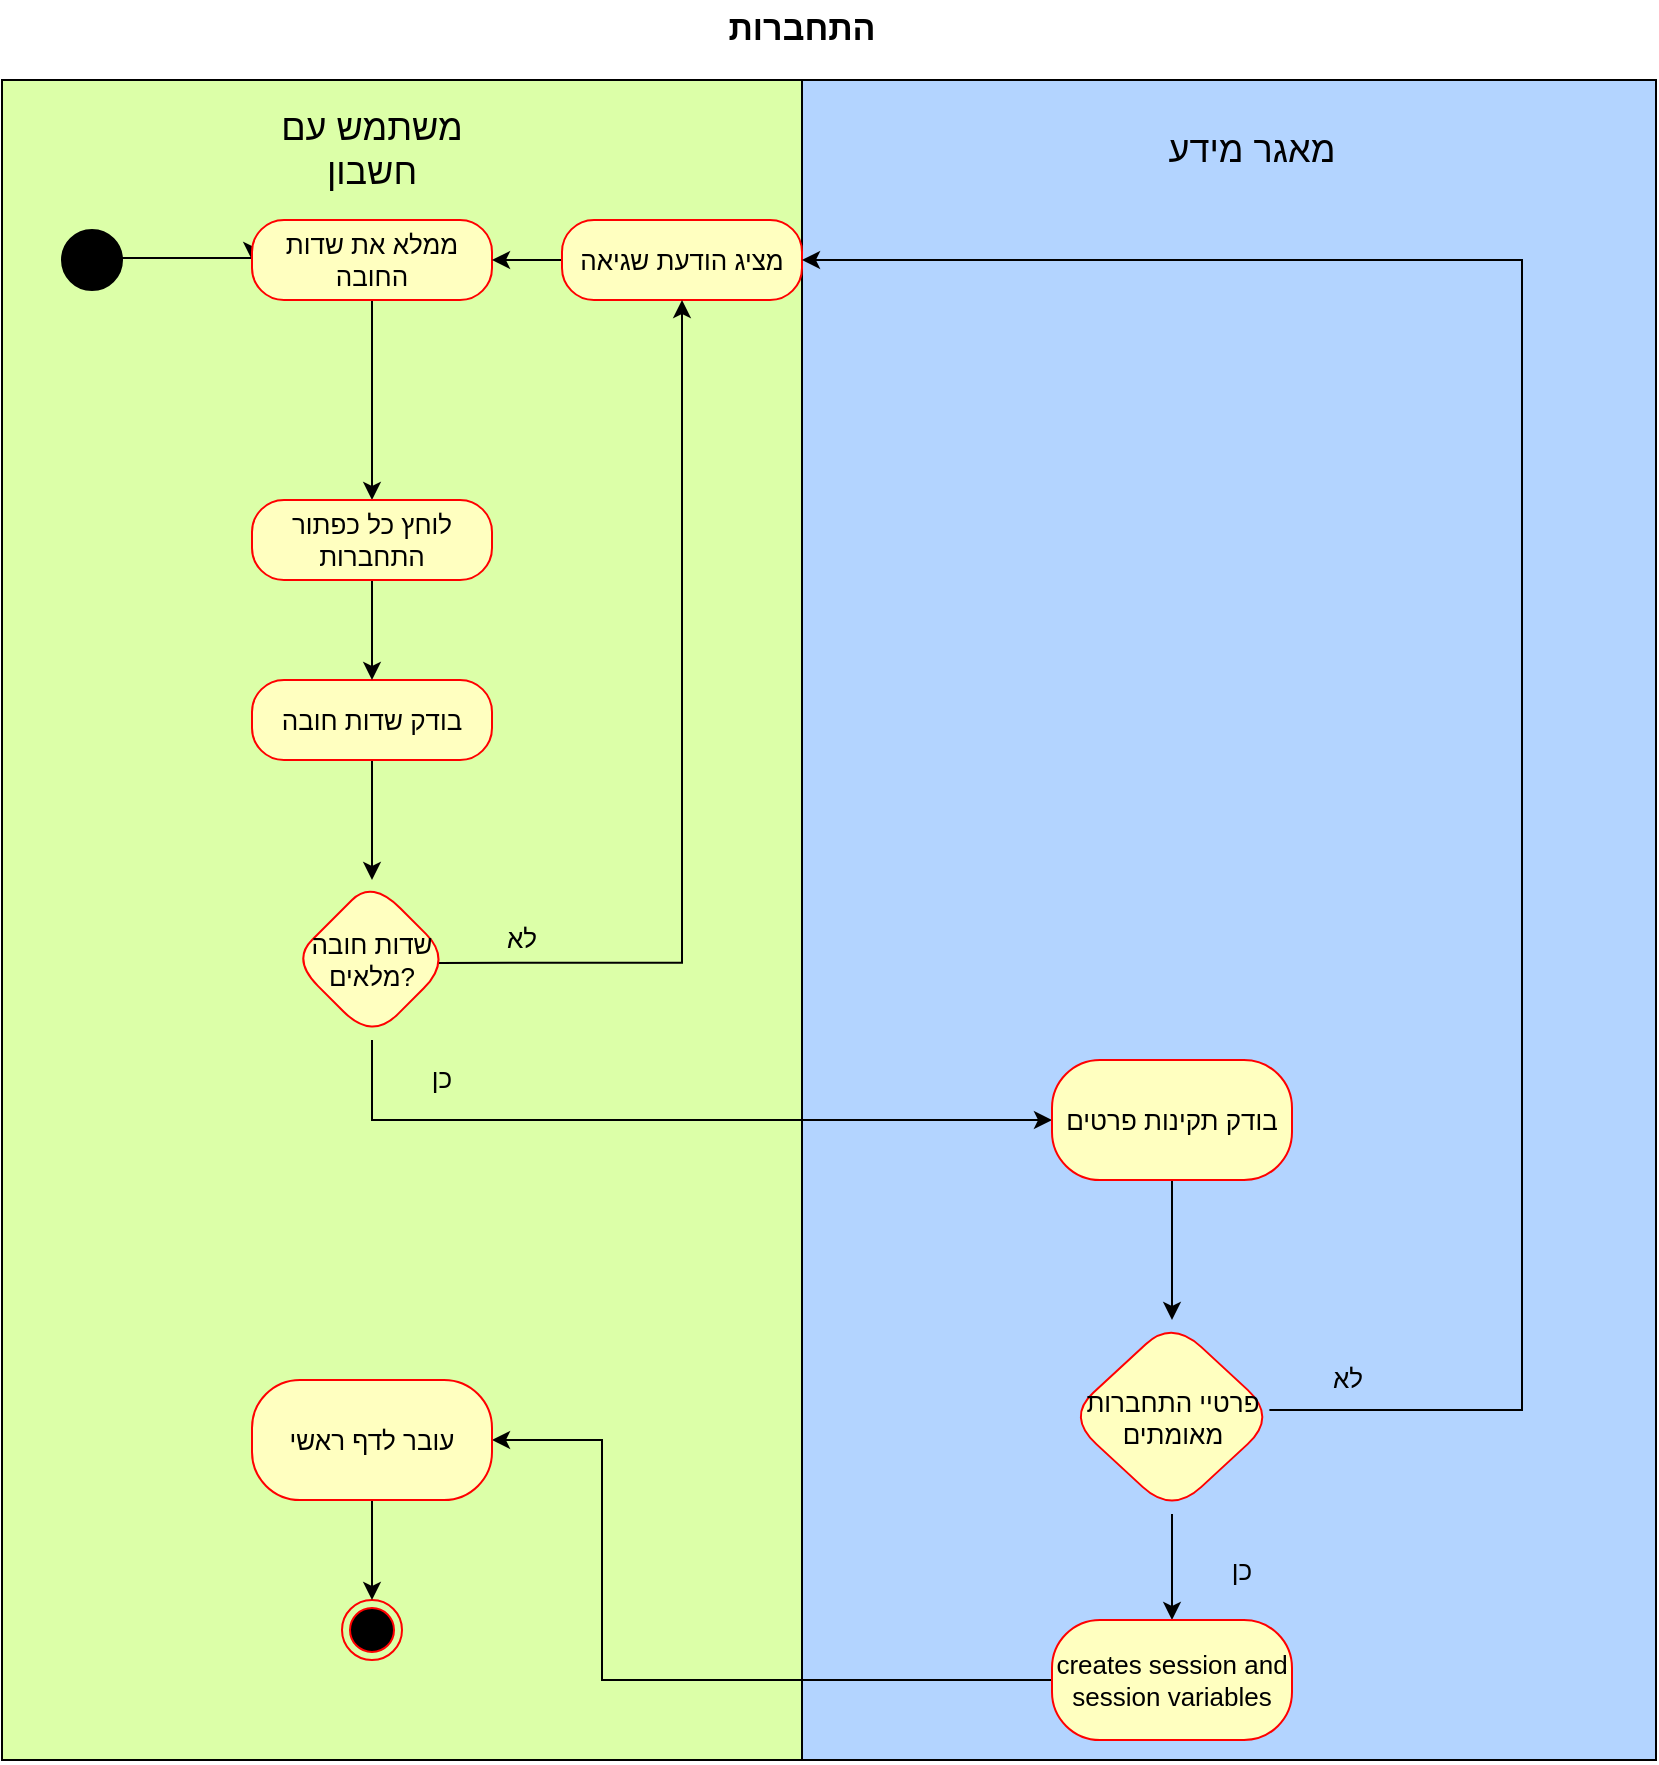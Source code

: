 <mxfile version="15.4.0" type="device"><diagram id="9D5kegVRRnB1ps1wEYzv" name="Page-1"><mxGraphModel dx="1024" dy="584" grid="1" gridSize="10" guides="1" tooltips="1" connect="1" arrows="1" fold="1" page="1" pageScale="1" pageWidth="827" pageHeight="1169" math="0" shadow="0"><root><mxCell id="0"/><mxCell id="1" parent="0"/><mxCell id="XrmsDFuFnRrEpZTlo_e4-1" value="" style="rounded=0;whiteSpace=wrap;html=1;fillColor=#B3D4FF;" vertex="1" parent="1"><mxGeometry x="400" y="1000" width="427" height="840" as="geometry"/></mxCell><mxCell id="XrmsDFuFnRrEpZTlo_e4-2" value="" style="rounded=0;whiteSpace=wrap;html=1;fillColor=#DCFFA8;" vertex="1" parent="1"><mxGeometry y="1000" width="400" height="840" as="geometry"/></mxCell><mxCell id="XrmsDFuFnRrEpZTlo_e4-3" value="" style="endArrow=none;html=1;rounded=0;" edge="1" parent="1"><mxGeometry width="50" height="50" relative="1" as="geometry"><mxPoint x="400" y="1840" as="sourcePoint"/><mxPoint x="400" y="1000" as="targetPoint"/></mxGeometry></mxCell><mxCell id="XrmsDFuFnRrEpZTlo_e4-4" value="&lt;span style=&quot;font-size: 18px&quot;&gt;משתמש עם חשבון&lt;/span&gt;" style="text;html=1;strokeColor=none;fillColor=none;align=center;verticalAlign=middle;whiteSpace=wrap;rounded=0;" vertex="1" parent="1"><mxGeometry x="115" y="1020" width="140" height="30" as="geometry"/></mxCell><mxCell id="XrmsDFuFnRrEpZTlo_e4-5" value="&lt;font style=&quot;font-size: 18px&quot;&gt;מאגר מידע&lt;/font&gt;" style="text;html=1;strokeColor=none;fillColor=none;align=center;verticalAlign=middle;whiteSpace=wrap;rounded=0;" vertex="1" parent="1"><mxGeometry x="570" y="1020" width="110" height="30" as="geometry"/></mxCell><mxCell id="XrmsDFuFnRrEpZTlo_e4-6" value="" style="edgeStyle=orthogonalEdgeStyle;rounded=0;orthogonalLoop=1;jettySize=auto;html=1;entryX=0;entryY=0.5;entryDx=0;entryDy=0;" edge="1" parent="1" source="XrmsDFuFnRrEpZTlo_e4-7" target="XrmsDFuFnRrEpZTlo_e4-13"><mxGeometry relative="1" as="geometry"><Array as="points"><mxPoint x="125" y="1089"/></Array><mxPoint x="110.75" y="1088.575" as="targetPoint"/></mxGeometry></mxCell><mxCell id="XrmsDFuFnRrEpZTlo_e4-7" value="" style="ellipse;whiteSpace=wrap;html=1;aspect=fixed;fontSize=18;fillColor=#000000;" vertex="1" parent="1"><mxGeometry x="30" y="1075" width="30" height="30" as="geometry"/></mxCell><mxCell id="XrmsDFuFnRrEpZTlo_e4-8" value="" style="ellipse;html=1;shape=endState;fillColor=#000000;strokeColor=#ff0000;fontSize=11;" vertex="1" parent="1"><mxGeometry x="170" y="1760" width="30" height="30" as="geometry"/></mxCell><mxCell id="XrmsDFuFnRrEpZTlo_e4-9" value="התחברות" style="text;html=1;strokeColor=none;fillColor=none;align=center;verticalAlign=middle;whiteSpace=wrap;rounded=0;fontStyle=1;fontSize=17;" vertex="1" parent="1"><mxGeometry x="350" y="960" width="100" height="30" as="geometry"/></mxCell><mxCell id="XrmsDFuFnRrEpZTlo_e4-10" value="&lt;font style=&quot;font-size: 13px&quot;&gt;כן&lt;/font&gt;" style="text;html=1;strokeColor=none;fillColor=none;align=center;verticalAlign=middle;whiteSpace=wrap;rounded=0;" vertex="1" parent="1"><mxGeometry x="585" y="1735.5" width="70" height="18" as="geometry"/></mxCell><mxCell id="XrmsDFuFnRrEpZTlo_e4-11" value="&lt;span style=&quot;font-size: 13px&quot;&gt;לא&lt;/span&gt;" style="text;html=1;strokeColor=none;fillColor=none;align=center;verticalAlign=middle;whiteSpace=wrap;rounded=0;" vertex="1" parent="1"><mxGeometry x="637.5" y="1640" width="70" height="18" as="geometry"/></mxCell><mxCell id="XrmsDFuFnRrEpZTlo_e4-12" style="edgeStyle=orthogonalEdgeStyle;rounded=0;orthogonalLoop=1;jettySize=auto;html=1;fontSize=13;entryX=0.5;entryY=0;entryDx=0;entryDy=0;" edge="1" parent="1" source="XrmsDFuFnRrEpZTlo_e4-13" target="XrmsDFuFnRrEpZTlo_e4-20"><mxGeometry relative="1" as="geometry"><mxPoint x="185" y="1210" as="targetPoint"/></mxGeometry></mxCell><mxCell id="XrmsDFuFnRrEpZTlo_e4-13" value="&lt;font style=&quot;font-size: 13px&quot;&gt;ממלא את שדות החובה&lt;/font&gt;" style="rounded=1;whiteSpace=wrap;html=1;arcSize=40;fontColor=#000000;fillColor=#ffffc0;strokeColor=#ff0000;fontSize=13;" vertex="1" parent="1"><mxGeometry x="125" y="1070" width="120" height="40" as="geometry"/></mxCell><mxCell id="XrmsDFuFnRrEpZTlo_e4-14" style="edgeStyle=orthogonalEdgeStyle;rounded=0;orthogonalLoop=1;jettySize=auto;html=1;entryX=1;entryY=0.5;entryDx=0;entryDy=0;fontSize=13;" edge="1" parent="1" source="XrmsDFuFnRrEpZTlo_e4-15" target="XrmsDFuFnRrEpZTlo_e4-13"><mxGeometry relative="1" as="geometry"/></mxCell><mxCell id="XrmsDFuFnRrEpZTlo_e4-15" value="מציג הודעת שגיאה" style="rounded=1;whiteSpace=wrap;html=1;arcSize=40;fontColor=#000000;fillColor=#ffffc0;strokeColor=#ff0000;fontSize=13;" vertex="1" parent="1"><mxGeometry x="280" y="1070" width="120" height="40" as="geometry"/></mxCell><mxCell id="XrmsDFuFnRrEpZTlo_e4-16" style="edgeStyle=orthogonalEdgeStyle;rounded=0;orthogonalLoop=1;jettySize=auto;html=1;exitX=0.5;exitY=1;exitDx=0;exitDy=0;fontSize=13;" edge="1" parent="1" source="XrmsDFuFnRrEpZTlo_e4-15" target="XrmsDFuFnRrEpZTlo_e4-15"><mxGeometry relative="1" as="geometry"/></mxCell><mxCell id="XrmsDFuFnRrEpZTlo_e4-17" value="" style="edgeStyle=orthogonalEdgeStyle;rounded=0;orthogonalLoop=1;jettySize=auto;html=1;fontSize=13;entryX=0.5;entryY=0;entryDx=0;entryDy=0;" edge="1" parent="1" source="XrmsDFuFnRrEpZTlo_e4-18" target="XrmsDFuFnRrEpZTlo_e4-23"><mxGeometry relative="1" as="geometry"><mxPoint x="185" y="1410" as="targetPoint"/></mxGeometry></mxCell><mxCell id="XrmsDFuFnRrEpZTlo_e4-18" value="&lt;font style=&quot;font-size: 13px&quot;&gt;בודק שדות חובה&lt;/font&gt;" style="rounded=1;whiteSpace=wrap;html=1;arcSize=40;fontColor=#000000;fillColor=#ffffc0;strokeColor=#ff0000;fontSize=13;" vertex="1" parent="1"><mxGeometry x="125" y="1300" width="120" height="40" as="geometry"/></mxCell><mxCell id="XrmsDFuFnRrEpZTlo_e4-19" style="edgeStyle=orthogonalEdgeStyle;rounded=0;orthogonalLoop=1;jettySize=auto;html=1;entryX=0.5;entryY=0;entryDx=0;entryDy=0;fontSize=13;" edge="1" parent="1" source="XrmsDFuFnRrEpZTlo_e4-20" target="XrmsDFuFnRrEpZTlo_e4-18"><mxGeometry relative="1" as="geometry"/></mxCell><mxCell id="XrmsDFuFnRrEpZTlo_e4-20" value="&lt;font style=&quot;font-size: 13px&quot;&gt;לוחץ כל כפתור התחברות&lt;/font&gt;" style="rounded=1;whiteSpace=wrap;html=1;arcSize=40;fontColor=#000000;fillColor=#ffffc0;strokeColor=#ff0000;fontSize=13;" vertex="1" parent="1"><mxGeometry x="125" y="1210" width="120" height="40" as="geometry"/></mxCell><mxCell id="XrmsDFuFnRrEpZTlo_e4-21" style="edgeStyle=orthogonalEdgeStyle;rounded=0;orthogonalLoop=1;jettySize=auto;html=1;entryX=0.5;entryY=1;entryDx=0;entryDy=0;fontSize=13;exitX=0.916;exitY=0.518;exitDx=0;exitDy=0;exitPerimeter=0;" edge="1" parent="1" source="XrmsDFuFnRrEpZTlo_e4-23" target="XrmsDFuFnRrEpZTlo_e4-15"><mxGeometry relative="1" as="geometry"/></mxCell><mxCell id="XrmsDFuFnRrEpZTlo_e4-22" style="edgeStyle=orthogonalEdgeStyle;rounded=0;orthogonalLoop=1;jettySize=auto;html=1;entryX=0;entryY=0.5;entryDx=0;entryDy=0;fontSize=13;" edge="1" parent="1" source="XrmsDFuFnRrEpZTlo_e4-23" target="XrmsDFuFnRrEpZTlo_e4-27"><mxGeometry relative="1" as="geometry"><Array as="points"><mxPoint x="185" y="1520"/></Array></mxGeometry></mxCell><mxCell id="XrmsDFuFnRrEpZTlo_e4-23" value="שדות חובה מלאים?" style="rhombus;whiteSpace=wrap;html=1;rounded=1;fontSize=13;fontColor=#000000;strokeColor=#ff0000;fillColor=#ffffc0;arcSize=40;" vertex="1" parent="1"><mxGeometry x="145" y="1400" width="80" height="80" as="geometry"/></mxCell><mxCell id="XrmsDFuFnRrEpZTlo_e4-24" value="&lt;font style=&quot;font-size: 13px&quot;&gt;כן&lt;/font&gt;" style="text;html=1;strokeColor=none;fillColor=none;align=center;verticalAlign=middle;whiteSpace=wrap;rounded=0;" vertex="1" parent="1"><mxGeometry x="185" y="1490" width="70" height="18" as="geometry"/></mxCell><mxCell id="XrmsDFuFnRrEpZTlo_e4-25" value="&lt;span style=&quot;font-size: 13px&quot;&gt;לא&lt;/span&gt;" style="text;html=1;strokeColor=none;fillColor=none;align=center;verticalAlign=middle;whiteSpace=wrap;rounded=0;" vertex="1" parent="1"><mxGeometry x="225" y="1420" width="70" height="18" as="geometry"/></mxCell><mxCell id="XrmsDFuFnRrEpZTlo_e4-26" style="edgeStyle=orthogonalEdgeStyle;rounded=0;orthogonalLoop=1;jettySize=auto;html=1;entryX=0.5;entryY=0;entryDx=0;entryDy=0;fontSize=13;" edge="1" parent="1" source="XrmsDFuFnRrEpZTlo_e4-27" target="XrmsDFuFnRrEpZTlo_e4-30"><mxGeometry relative="1" as="geometry"/></mxCell><mxCell id="XrmsDFuFnRrEpZTlo_e4-27" value="בודק תקינות פרטים" style="whiteSpace=wrap;html=1;rounded=1;fontSize=13;fontColor=#000000;strokeColor=#ff0000;fillColor=#ffffc0;arcSize=40;" vertex="1" parent="1"><mxGeometry x="525" y="1490" width="120" height="60" as="geometry"/></mxCell><mxCell id="XrmsDFuFnRrEpZTlo_e4-28" style="edgeStyle=orthogonalEdgeStyle;rounded=0;orthogonalLoop=1;jettySize=auto;html=1;entryX=1;entryY=0.5;entryDx=0;entryDy=0;fontSize=13;" edge="1" parent="1" source="XrmsDFuFnRrEpZTlo_e4-30" target="XrmsDFuFnRrEpZTlo_e4-15"><mxGeometry relative="1" as="geometry"><Array as="points"><mxPoint x="760" y="1665"/><mxPoint x="760" y="1090"/></Array></mxGeometry></mxCell><mxCell id="XrmsDFuFnRrEpZTlo_e4-29" value="" style="edgeStyle=orthogonalEdgeStyle;rounded=0;orthogonalLoop=1;jettySize=auto;html=1;fontSize=13;" edge="1" parent="1" source="XrmsDFuFnRrEpZTlo_e4-30" target="XrmsDFuFnRrEpZTlo_e4-32"><mxGeometry relative="1" as="geometry"/></mxCell><mxCell id="XrmsDFuFnRrEpZTlo_e4-30" value="&lt;font style=&quot;font-size: 13px&quot;&gt;פרטיי התחברות מאומתים&lt;/font&gt;" style="rhombus;whiteSpace=wrap;html=1;rounded=1;fontSize=13;fontColor=#000000;strokeColor=#ff0000;fillColor=#ffffc0;arcSize=40;" vertex="1" parent="1"><mxGeometry x="532.5" y="1620" width="105" height="97" as="geometry"/></mxCell><mxCell id="XrmsDFuFnRrEpZTlo_e4-31" value="" style="edgeStyle=orthogonalEdgeStyle;rounded=0;orthogonalLoop=1;jettySize=auto;html=1;fontSize=13;" edge="1" parent="1" source="XrmsDFuFnRrEpZTlo_e4-32" target="XrmsDFuFnRrEpZTlo_e4-34"><mxGeometry relative="1" as="geometry"><Array as="points"><mxPoint x="300" y="1800"/><mxPoint x="300" y="1680"/></Array></mxGeometry></mxCell><mxCell id="XrmsDFuFnRrEpZTlo_e4-32" value="&lt;font style=&quot;font-size: 13px&quot;&gt;creates session and session variables&lt;/font&gt;" style="whiteSpace=wrap;html=1;rounded=1;fontSize=13;fontColor=#000000;strokeColor=#ff0000;fillColor=#ffffc0;arcSize=40;" vertex="1" parent="1"><mxGeometry x="525" y="1770" width="120" height="60" as="geometry"/></mxCell><mxCell id="XrmsDFuFnRrEpZTlo_e4-33" value="" style="edgeStyle=orthogonalEdgeStyle;rounded=0;orthogonalLoop=1;jettySize=auto;html=1;fontSize=13;entryX=0.5;entryY=0;entryDx=0;entryDy=0;" edge="1" parent="1" source="XrmsDFuFnRrEpZTlo_e4-34" target="XrmsDFuFnRrEpZTlo_e4-8"><mxGeometry relative="1" as="geometry"/></mxCell><mxCell id="XrmsDFuFnRrEpZTlo_e4-34" value="&lt;font style=&quot;font-size: 13px&quot;&gt;עובר לדף ראשי&lt;/font&gt;" style="whiteSpace=wrap;html=1;rounded=1;fontSize=13;fontColor=#000000;strokeColor=#ff0000;fillColor=#ffffc0;arcSize=40;" vertex="1" parent="1"><mxGeometry x="125" y="1650" width="120" height="60" as="geometry"/></mxCell></root></mxGraphModel></diagram></mxfile>